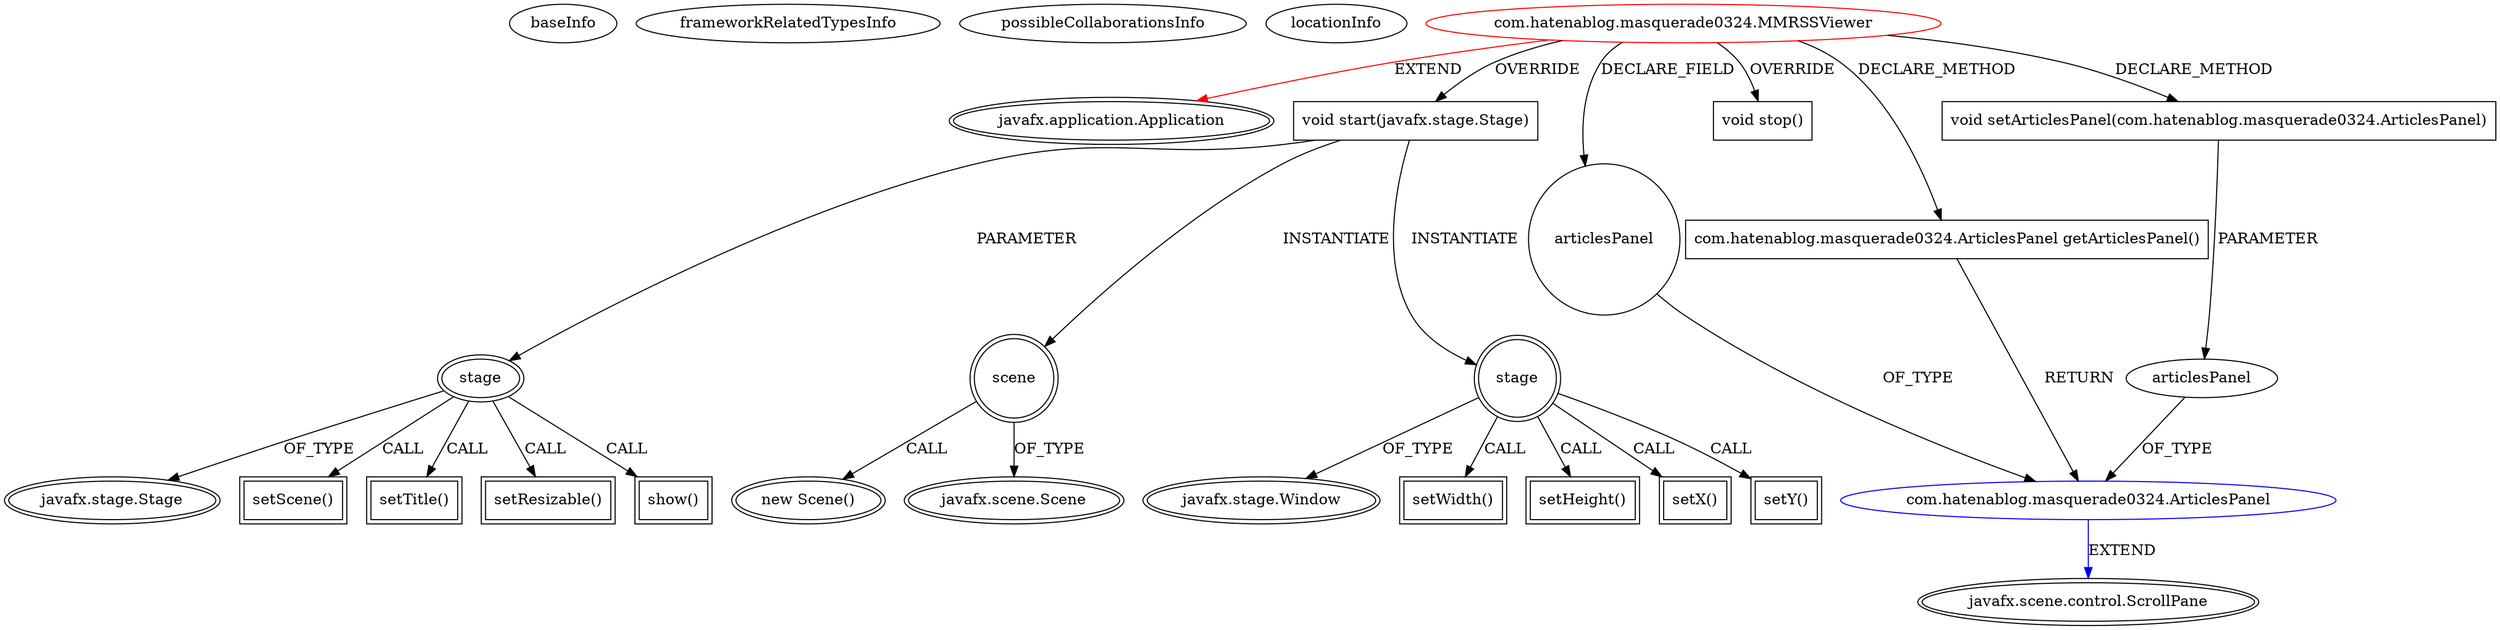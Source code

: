 digraph {
baseInfo[graphId=3553,category="extension_graph",isAnonymous=false,possibleRelation=true]
frameworkRelatedTypesInfo[0="javafx.application.Application"]
possibleCollaborationsInfo[0="3553~CLIENT_METHOD_DECLARATION-PARAMETER_DECLARATION-CLIENT_METHOD_DECLARATION-RETURN_TYPE-FIELD_DECLARATION-~javafx.application.Application ~javafx.scene.control.ScrollPane ~false~false"]
locationInfo[projectName="masquerade0324-MMRSS",filePath="/masquerade0324-MMRSS/MMRSS-master/src/com/hatenablog/masquerade0324/MMRSSViewer.java",contextSignature="MMRSSViewer",graphId="3553"]
0[label="com.hatenablog.masquerade0324.MMRSSViewer",vertexType="ROOT_CLIENT_CLASS_DECLARATION",isFrameworkType=false,color=red]
1[label="javafx.application.Application",vertexType="FRAMEWORK_CLASS_TYPE",isFrameworkType=true,peripheries=2]
2[label="articlesPanel",vertexType="FIELD_DECLARATION",isFrameworkType=false,shape=circle]
3[label="com.hatenablog.masquerade0324.ArticlesPanel",vertexType="REFERENCE_CLIENT_CLASS_DECLARATION",isFrameworkType=false,color=blue]
4[label="javafx.scene.control.ScrollPane",vertexType="FRAMEWORK_CLASS_TYPE",isFrameworkType=true,peripheries=2]
5[label="void start(javafx.stage.Stage)",vertexType="OVERRIDING_METHOD_DECLARATION",isFrameworkType=false,shape=box]
6[label="stage",vertexType="PARAMETER_DECLARATION",isFrameworkType=true,peripheries=2]
7[label="javafx.stage.Stage",vertexType="FRAMEWORK_CLASS_TYPE",isFrameworkType=true,peripheries=2]
9[label="scene",vertexType="VARIABLE_EXPRESION",isFrameworkType=true,peripheries=2,shape=circle]
10[label="javafx.scene.Scene",vertexType="FRAMEWORK_CLASS_TYPE",isFrameworkType=true,peripheries=2]
8[label="new Scene()",vertexType="CONSTRUCTOR_CALL",isFrameworkType=true,peripheries=2]
12[label="setScene()",vertexType="INSIDE_CALL",isFrameworkType=true,peripheries=2,shape=box]
14[label="setTitle()",vertexType="INSIDE_CALL",isFrameworkType=true,peripheries=2,shape=box]
15[label="stage",vertexType="VARIABLE_EXPRESION",isFrameworkType=true,peripheries=2,shape=circle]
17[label="javafx.stage.Window",vertexType="FRAMEWORK_CLASS_TYPE",isFrameworkType=true,peripheries=2]
16[label="setWidth()",vertexType="INSIDE_CALL",isFrameworkType=true,peripheries=2,shape=box]
19[label="setHeight()",vertexType="INSIDE_CALL",isFrameworkType=true,peripheries=2,shape=box]
21[label="setResizable()",vertexType="INSIDE_CALL",isFrameworkType=true,peripheries=2,shape=box]
23[label="setX()",vertexType="INSIDE_CALL",isFrameworkType=true,peripheries=2,shape=box]
25[label="setY()",vertexType="INSIDE_CALL",isFrameworkType=true,peripheries=2,shape=box]
27[label="show()",vertexType="INSIDE_CALL",isFrameworkType=true,peripheries=2,shape=box]
28[label="void stop()",vertexType="OVERRIDING_METHOD_DECLARATION",isFrameworkType=false,shape=box]
29[label="com.hatenablog.masquerade0324.ArticlesPanel getArticlesPanel()",vertexType="CLIENT_METHOD_DECLARATION",isFrameworkType=false,shape=box]
31[label="void setArticlesPanel(com.hatenablog.masquerade0324.ArticlesPanel)",vertexType="CLIENT_METHOD_DECLARATION",isFrameworkType=false,shape=box]
32[label="articlesPanel",vertexType="PARAMETER_DECLARATION",isFrameworkType=false]
0->1[label="EXTEND",color=red]
0->2[label="DECLARE_FIELD"]
3->4[label="EXTEND",color=blue]
2->3[label="OF_TYPE"]
0->5[label="OVERRIDE"]
6->7[label="OF_TYPE"]
5->6[label="PARAMETER"]
5->9[label="INSTANTIATE"]
9->10[label="OF_TYPE"]
9->8[label="CALL"]
6->12[label="CALL"]
6->14[label="CALL"]
5->15[label="INSTANTIATE"]
15->17[label="OF_TYPE"]
15->16[label="CALL"]
15->19[label="CALL"]
6->21[label="CALL"]
15->23[label="CALL"]
15->25[label="CALL"]
6->27[label="CALL"]
0->28[label="OVERRIDE"]
0->29[label="DECLARE_METHOD"]
29->3[label="RETURN"]
0->31[label="DECLARE_METHOD"]
32->3[label="OF_TYPE"]
31->32[label="PARAMETER"]
}
